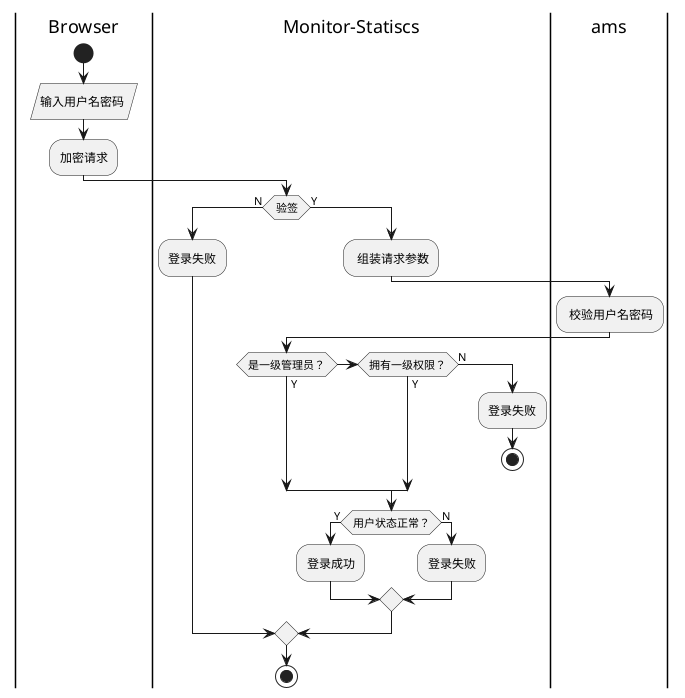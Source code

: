 
@startuml
|Browser|
start
:输入用户名密码 /
:加密请求;
|Monitor-Statiscs|
if (验签) then (N)
    :登录失败;
else (Y)
    |Monitor-Statiscs|
    : 组装请求参数;
    |ams|
    : 校验用户名密码;
    |Monitor-Statiscs|
    if (是一级管理员？) then (Y)
    elseif (拥有一级权限？) then (Y)
    else (N)
    |Monitor-Statiscs|
        :登录失败;
        stop;
    endif
    if (用户状态正常？) then (Y)
        :登录成功;
    else (N)
        :登录失败;
     endif
endif
stop;
@enduml